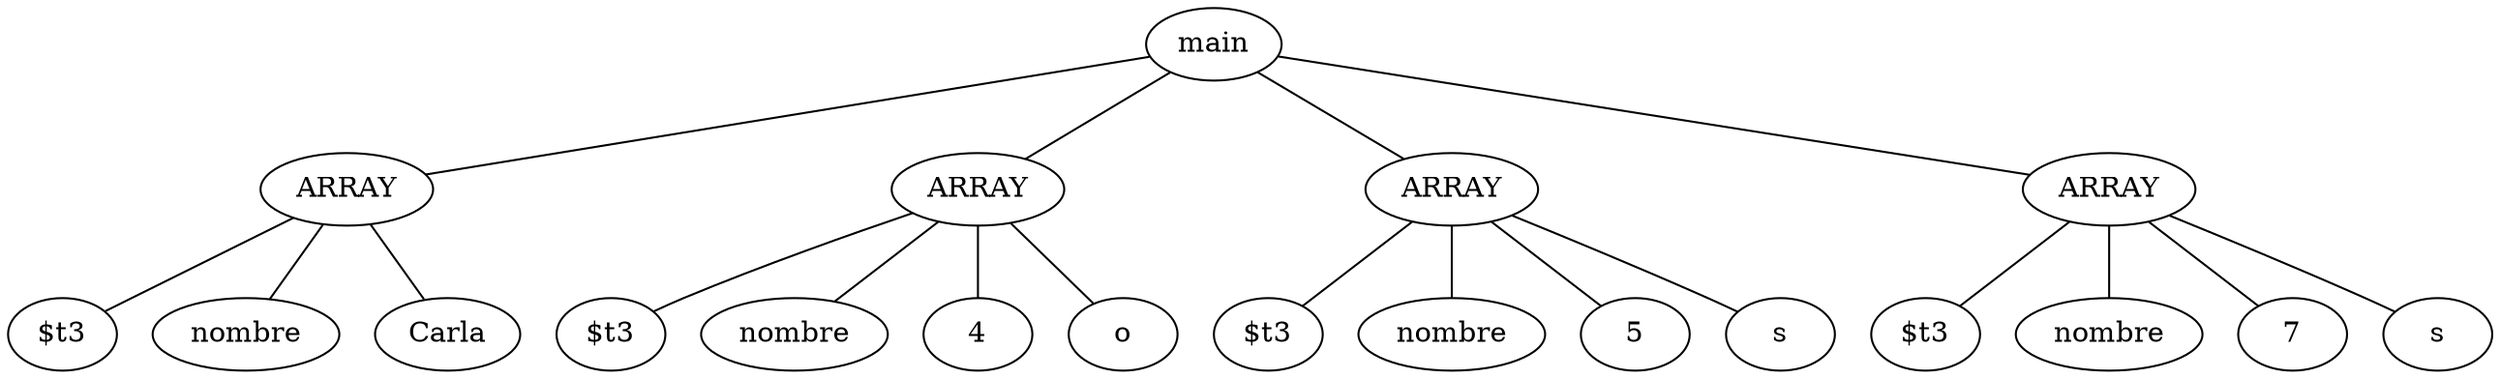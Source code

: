 graph {
	1 [label="$t3"]
	2 [label=nombre]
	3 [label=Carla]
	4 [label=ARRAY]
	4 -- 1
	4 -- 2
	4 -- 3
	5 [label="$t3"]
	6 [label=nombre]
	7 [label=4]
	8 [label=o]
	9 [label=ARRAY]
	9 -- 5
	9 -- 7
	9 -- 6
	9 -- 8
	10 [label="$t3"]
	11 [label=nombre]
	12 [label=5]
	13 [label=s]
	14 [label=ARRAY]
	14 -- 10
	14 -- 12
	14 -- 11
	14 -- 13
	15 [label="$t3"]
	16 [label=nombre]
	17 [label=7]
	18 [label=s]
	19 [label=ARRAY]
	19 -- 15
	19 -- 17
	19 -- 16
	19 -- 18
	20 [label=main]
	20 -- 19
	20 -- 14
	20 -- 9
	20 -- 4
}
